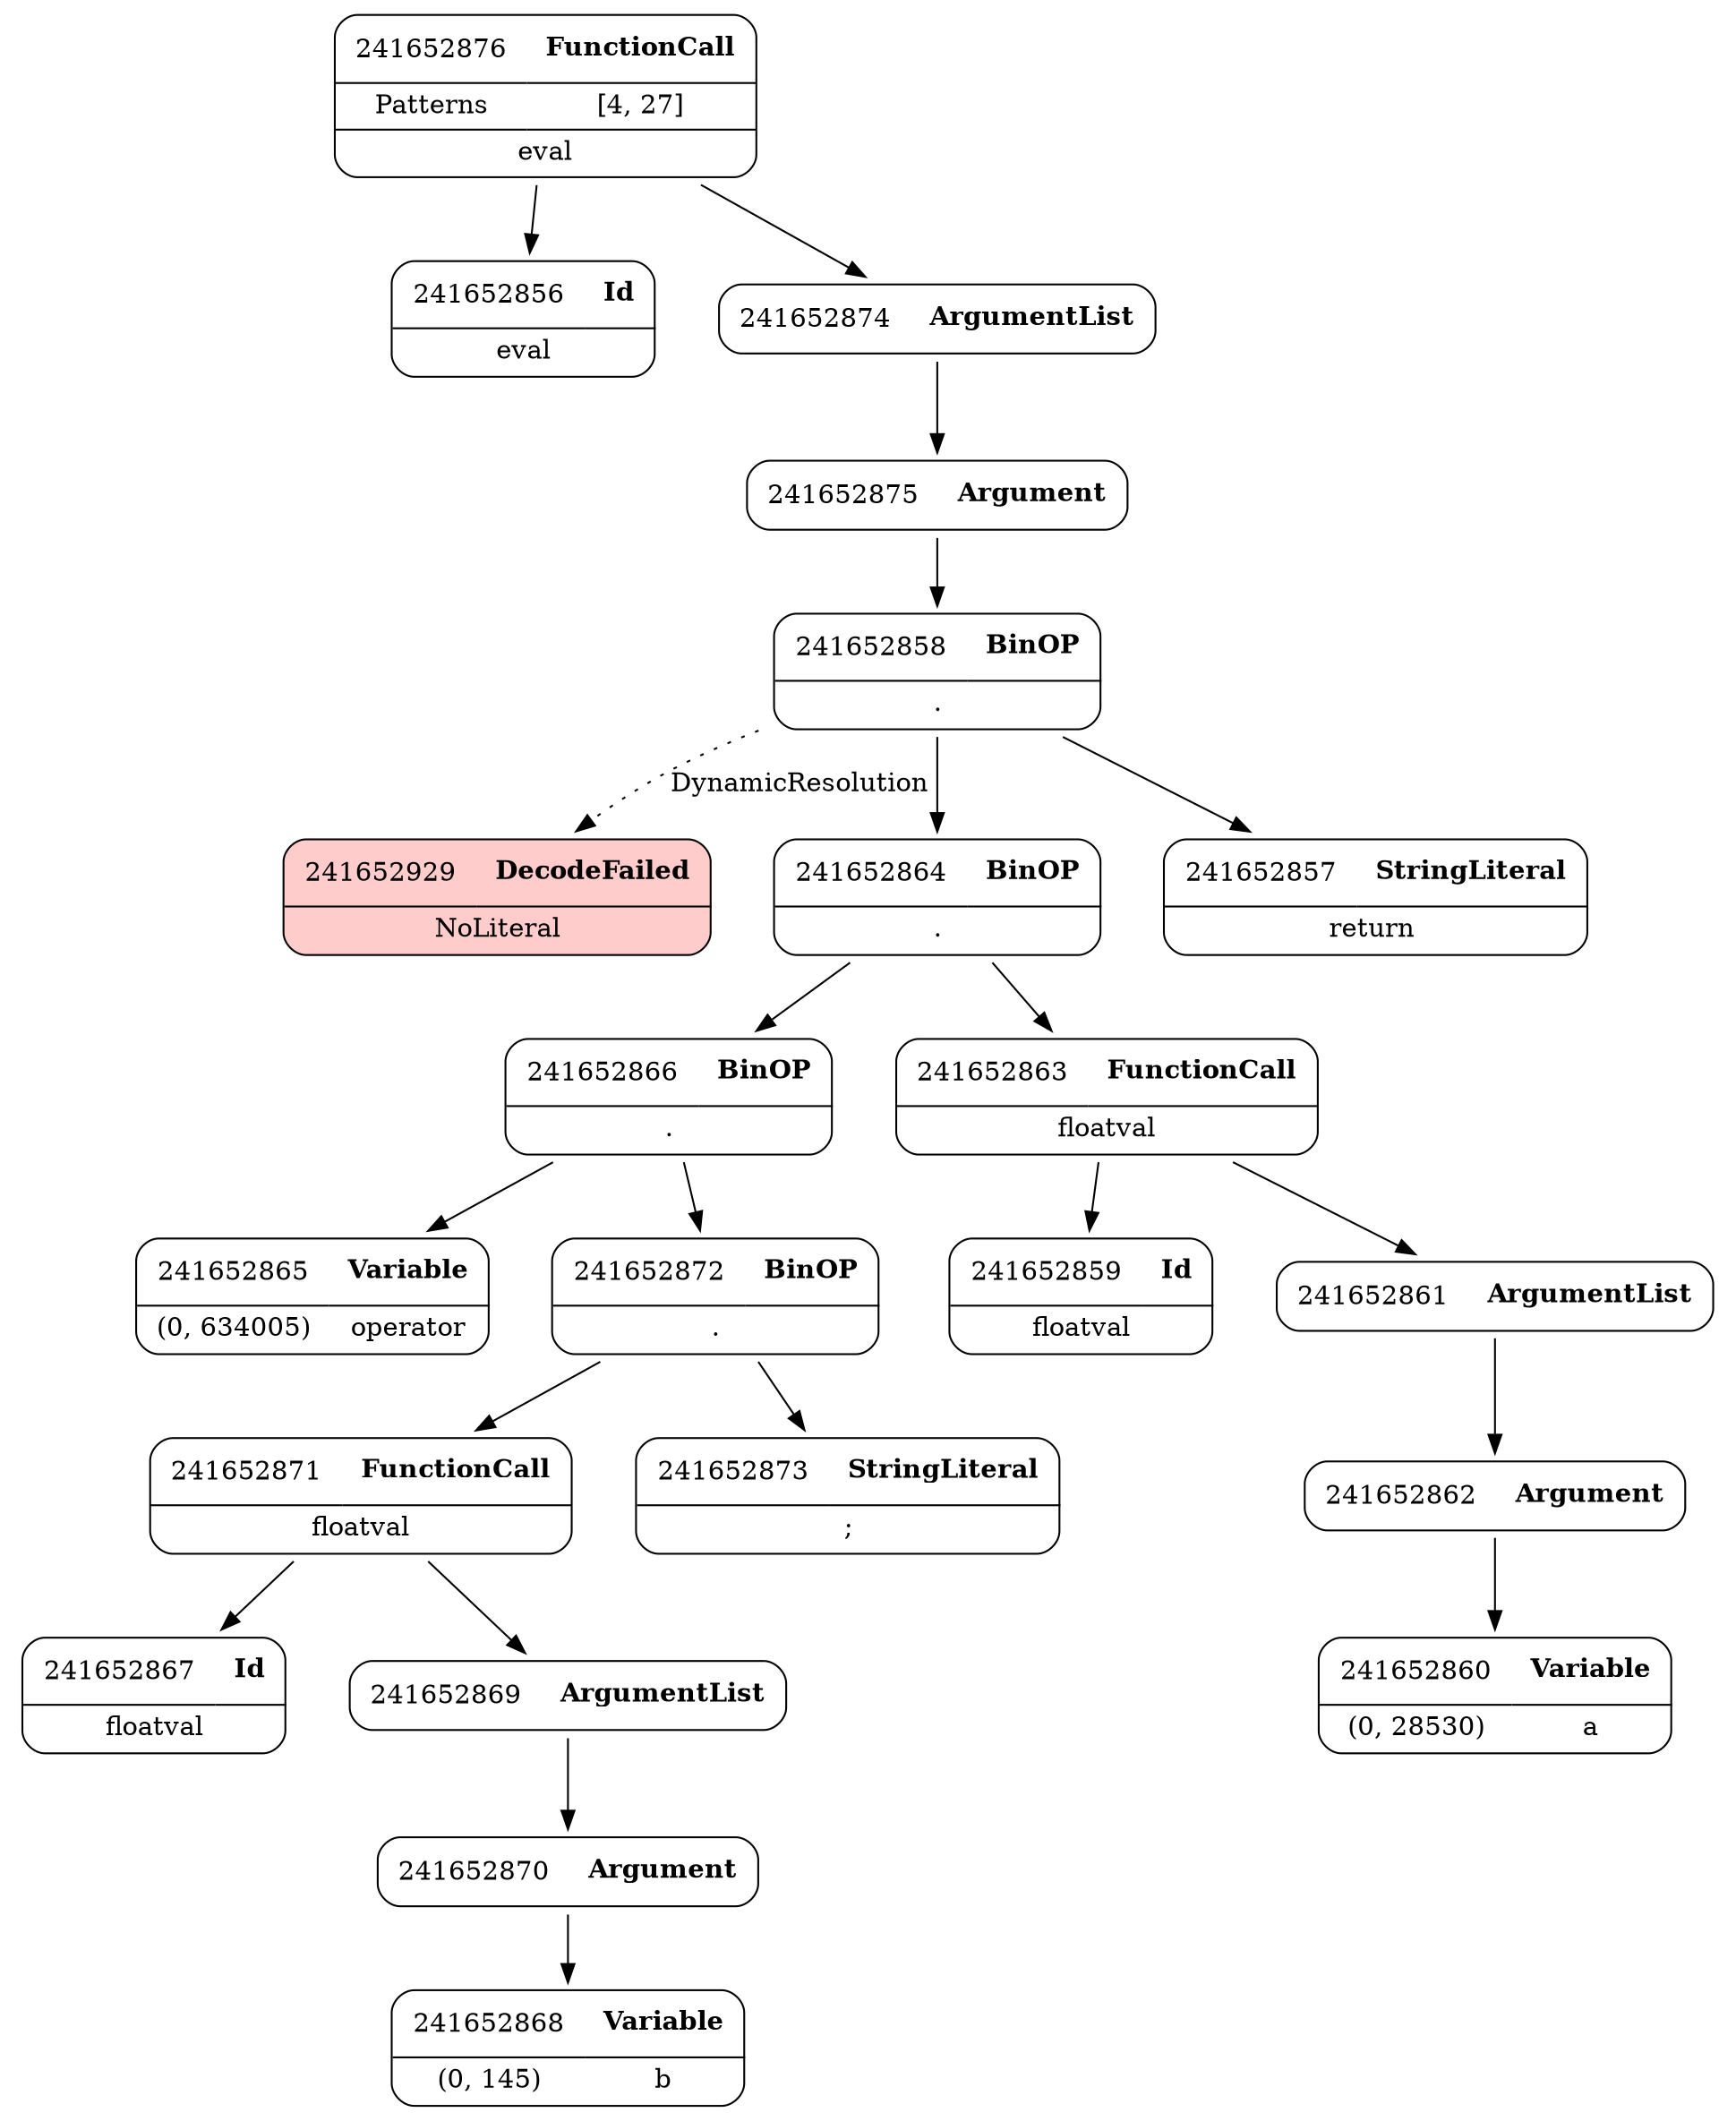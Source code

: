 digraph ast {
node [shape=none];
241652871 [label=<<TABLE border='1' cellspacing='0' cellpadding='10' style='rounded' ><TR><TD border='0'>241652871</TD><TD border='0'><B>FunctionCall</B></TD></TR><HR/><TR><TD border='0' cellpadding='5' colspan='2'>floatval</TD></TR></TABLE>>];
241652871 -> 241652867 [weight=2];
241652871 -> 241652869 [weight=2];
241652870 [label=<<TABLE border='1' cellspacing='0' cellpadding='10' style='rounded' ><TR><TD border='0'>241652870</TD><TD border='0'><B>Argument</B></TD></TR></TABLE>>];
241652870 -> 241652868 [weight=2];
241652869 [label=<<TABLE border='1' cellspacing='0' cellpadding='10' style='rounded' ><TR><TD border='0'>241652869</TD><TD border='0'><B>ArgumentList</B></TD></TR></TABLE>>];
241652869 -> 241652870 [weight=2];
241652868 [label=<<TABLE border='1' cellspacing='0' cellpadding='10' style='rounded' ><TR><TD border='0'>241652868</TD><TD border='0'><B>Variable</B></TD></TR><HR/><TR><TD border='0' cellpadding='5'>(0, 145)</TD><TD border='0' cellpadding='5'>b</TD></TR></TABLE>>];
241652867 [label=<<TABLE border='1' cellspacing='0' cellpadding='10' style='rounded' ><TR><TD border='0'>241652867</TD><TD border='0'><B>Id</B></TD></TR><HR/><TR><TD border='0' cellpadding='5' colspan='2'>floatval</TD></TR></TABLE>>];
241652866 [label=<<TABLE border='1' cellspacing='0' cellpadding='10' style='rounded' ><TR><TD border='0'>241652866</TD><TD border='0'><B>BinOP</B></TD></TR><HR/><TR><TD border='0' cellpadding='5' colspan='2'>.</TD></TR></TABLE>>];
241652866 -> 241652865 [weight=2];
241652866 -> 241652872 [weight=2];
241652865 [label=<<TABLE border='1' cellspacing='0' cellpadding='10' style='rounded' ><TR><TD border='0'>241652865</TD><TD border='0'><B>Variable</B></TD></TR><HR/><TR><TD border='0' cellpadding='5'>(0, 634005)</TD><TD border='0' cellpadding='5'>operator</TD></TR></TABLE>>];
241652929 [label=<<TABLE border='1' cellspacing='0' cellpadding='10' style='rounded' bgcolor='#FFCCCC' ><TR><TD border='0'>241652929</TD><TD border='0'><B>DecodeFailed</B></TD></TR><HR/><TR><TD border='0' cellpadding='5' colspan='2'>NoLiteral</TD></TR></TABLE>>];
241652864 [label=<<TABLE border='1' cellspacing='0' cellpadding='10' style='rounded' ><TR><TD border='0'>241652864</TD><TD border='0'><B>BinOP</B></TD></TR><HR/><TR><TD border='0' cellpadding='5' colspan='2'>.</TD></TR></TABLE>>];
241652864 -> 241652863 [weight=2];
241652864 -> 241652866 [weight=2];
241652876 [label=<<TABLE border='1' cellspacing='0' cellpadding='10' style='rounded' ><TR><TD border='0'>241652876</TD><TD border='0'><B>FunctionCall</B></TD></TR><HR/><TR><TD border='0' cellpadding='5'>Patterns</TD><TD border='0' cellpadding='5'>[4, 27]</TD></TR><HR/><TR><TD border='0' cellpadding='5' colspan='2'>eval</TD></TR></TABLE>>];
241652876 -> 241652856 [weight=2];
241652876 -> 241652874 [weight=2];
241652875 [label=<<TABLE border='1' cellspacing='0' cellpadding='10' style='rounded' ><TR><TD border='0'>241652875</TD><TD border='0'><B>Argument</B></TD></TR></TABLE>>];
241652875 -> 241652858 [weight=2];
241652874 [label=<<TABLE border='1' cellspacing='0' cellpadding='10' style='rounded' ><TR><TD border='0'>241652874</TD><TD border='0'><B>ArgumentList</B></TD></TR></TABLE>>];
241652874 -> 241652875 [weight=2];
241652873 [label=<<TABLE border='1' cellspacing='0' cellpadding='10' style='rounded' ><TR><TD border='0'>241652873</TD><TD border='0'><B>StringLiteral</B></TD></TR><HR/><TR><TD border='0' cellpadding='5' colspan='2'>;</TD></TR></TABLE>>];
241652872 [label=<<TABLE border='1' cellspacing='0' cellpadding='10' style='rounded' ><TR><TD border='0'>241652872</TD><TD border='0'><B>BinOP</B></TD></TR><HR/><TR><TD border='0' cellpadding='5' colspan='2'>.</TD></TR></TABLE>>];
241652872 -> 241652871 [weight=2];
241652872 -> 241652873 [weight=2];
241652863 [label=<<TABLE border='1' cellspacing='0' cellpadding='10' style='rounded' ><TR><TD border='0'>241652863</TD><TD border='0'><B>FunctionCall</B></TD></TR><HR/><TR><TD border='0' cellpadding='5' colspan='2'>floatval</TD></TR></TABLE>>];
241652863 -> 241652859 [weight=2];
241652863 -> 241652861 [weight=2];
241652862 [label=<<TABLE border='1' cellspacing='0' cellpadding='10' style='rounded' ><TR><TD border='0'>241652862</TD><TD border='0'><B>Argument</B></TD></TR></TABLE>>];
241652862 -> 241652860 [weight=2];
241652861 [label=<<TABLE border='1' cellspacing='0' cellpadding='10' style='rounded' ><TR><TD border='0'>241652861</TD><TD border='0'><B>ArgumentList</B></TD></TR></TABLE>>];
241652861 -> 241652862 [weight=2];
241652860 [label=<<TABLE border='1' cellspacing='0' cellpadding='10' style='rounded' ><TR><TD border='0'>241652860</TD><TD border='0'><B>Variable</B></TD></TR><HR/><TR><TD border='0' cellpadding='5'>(0, 28530)</TD><TD border='0' cellpadding='5'>a</TD></TR></TABLE>>];
241652859 [label=<<TABLE border='1' cellspacing='0' cellpadding='10' style='rounded' ><TR><TD border='0'>241652859</TD><TD border='0'><B>Id</B></TD></TR><HR/><TR><TD border='0' cellpadding='5' colspan='2'>floatval</TD></TR></TABLE>>];
241652858 [label=<<TABLE border='1' cellspacing='0' cellpadding='10' style='rounded' ><TR><TD border='0'>241652858</TD><TD border='0'><B>BinOP</B></TD></TR><HR/><TR><TD border='0' cellpadding='5' colspan='2'>.</TD></TR></TABLE>>];
241652858 -> 241652857 [weight=2];
241652858 -> 241652864 [weight=2];
241652858 -> 241652929 [style=dotted,label=DynamicResolution];
241652857 [label=<<TABLE border='1' cellspacing='0' cellpadding='10' style='rounded' ><TR><TD border='0'>241652857</TD><TD border='0'><B>StringLiteral</B></TD></TR><HR/><TR><TD border='0' cellpadding='5' colspan='2'>return </TD></TR></TABLE>>];
241652856 [label=<<TABLE border='1' cellspacing='0' cellpadding='10' style='rounded' ><TR><TD border='0'>241652856</TD><TD border='0'><B>Id</B></TD></TR><HR/><TR><TD border='0' cellpadding='5' colspan='2'>eval</TD></TR></TABLE>>];
}
